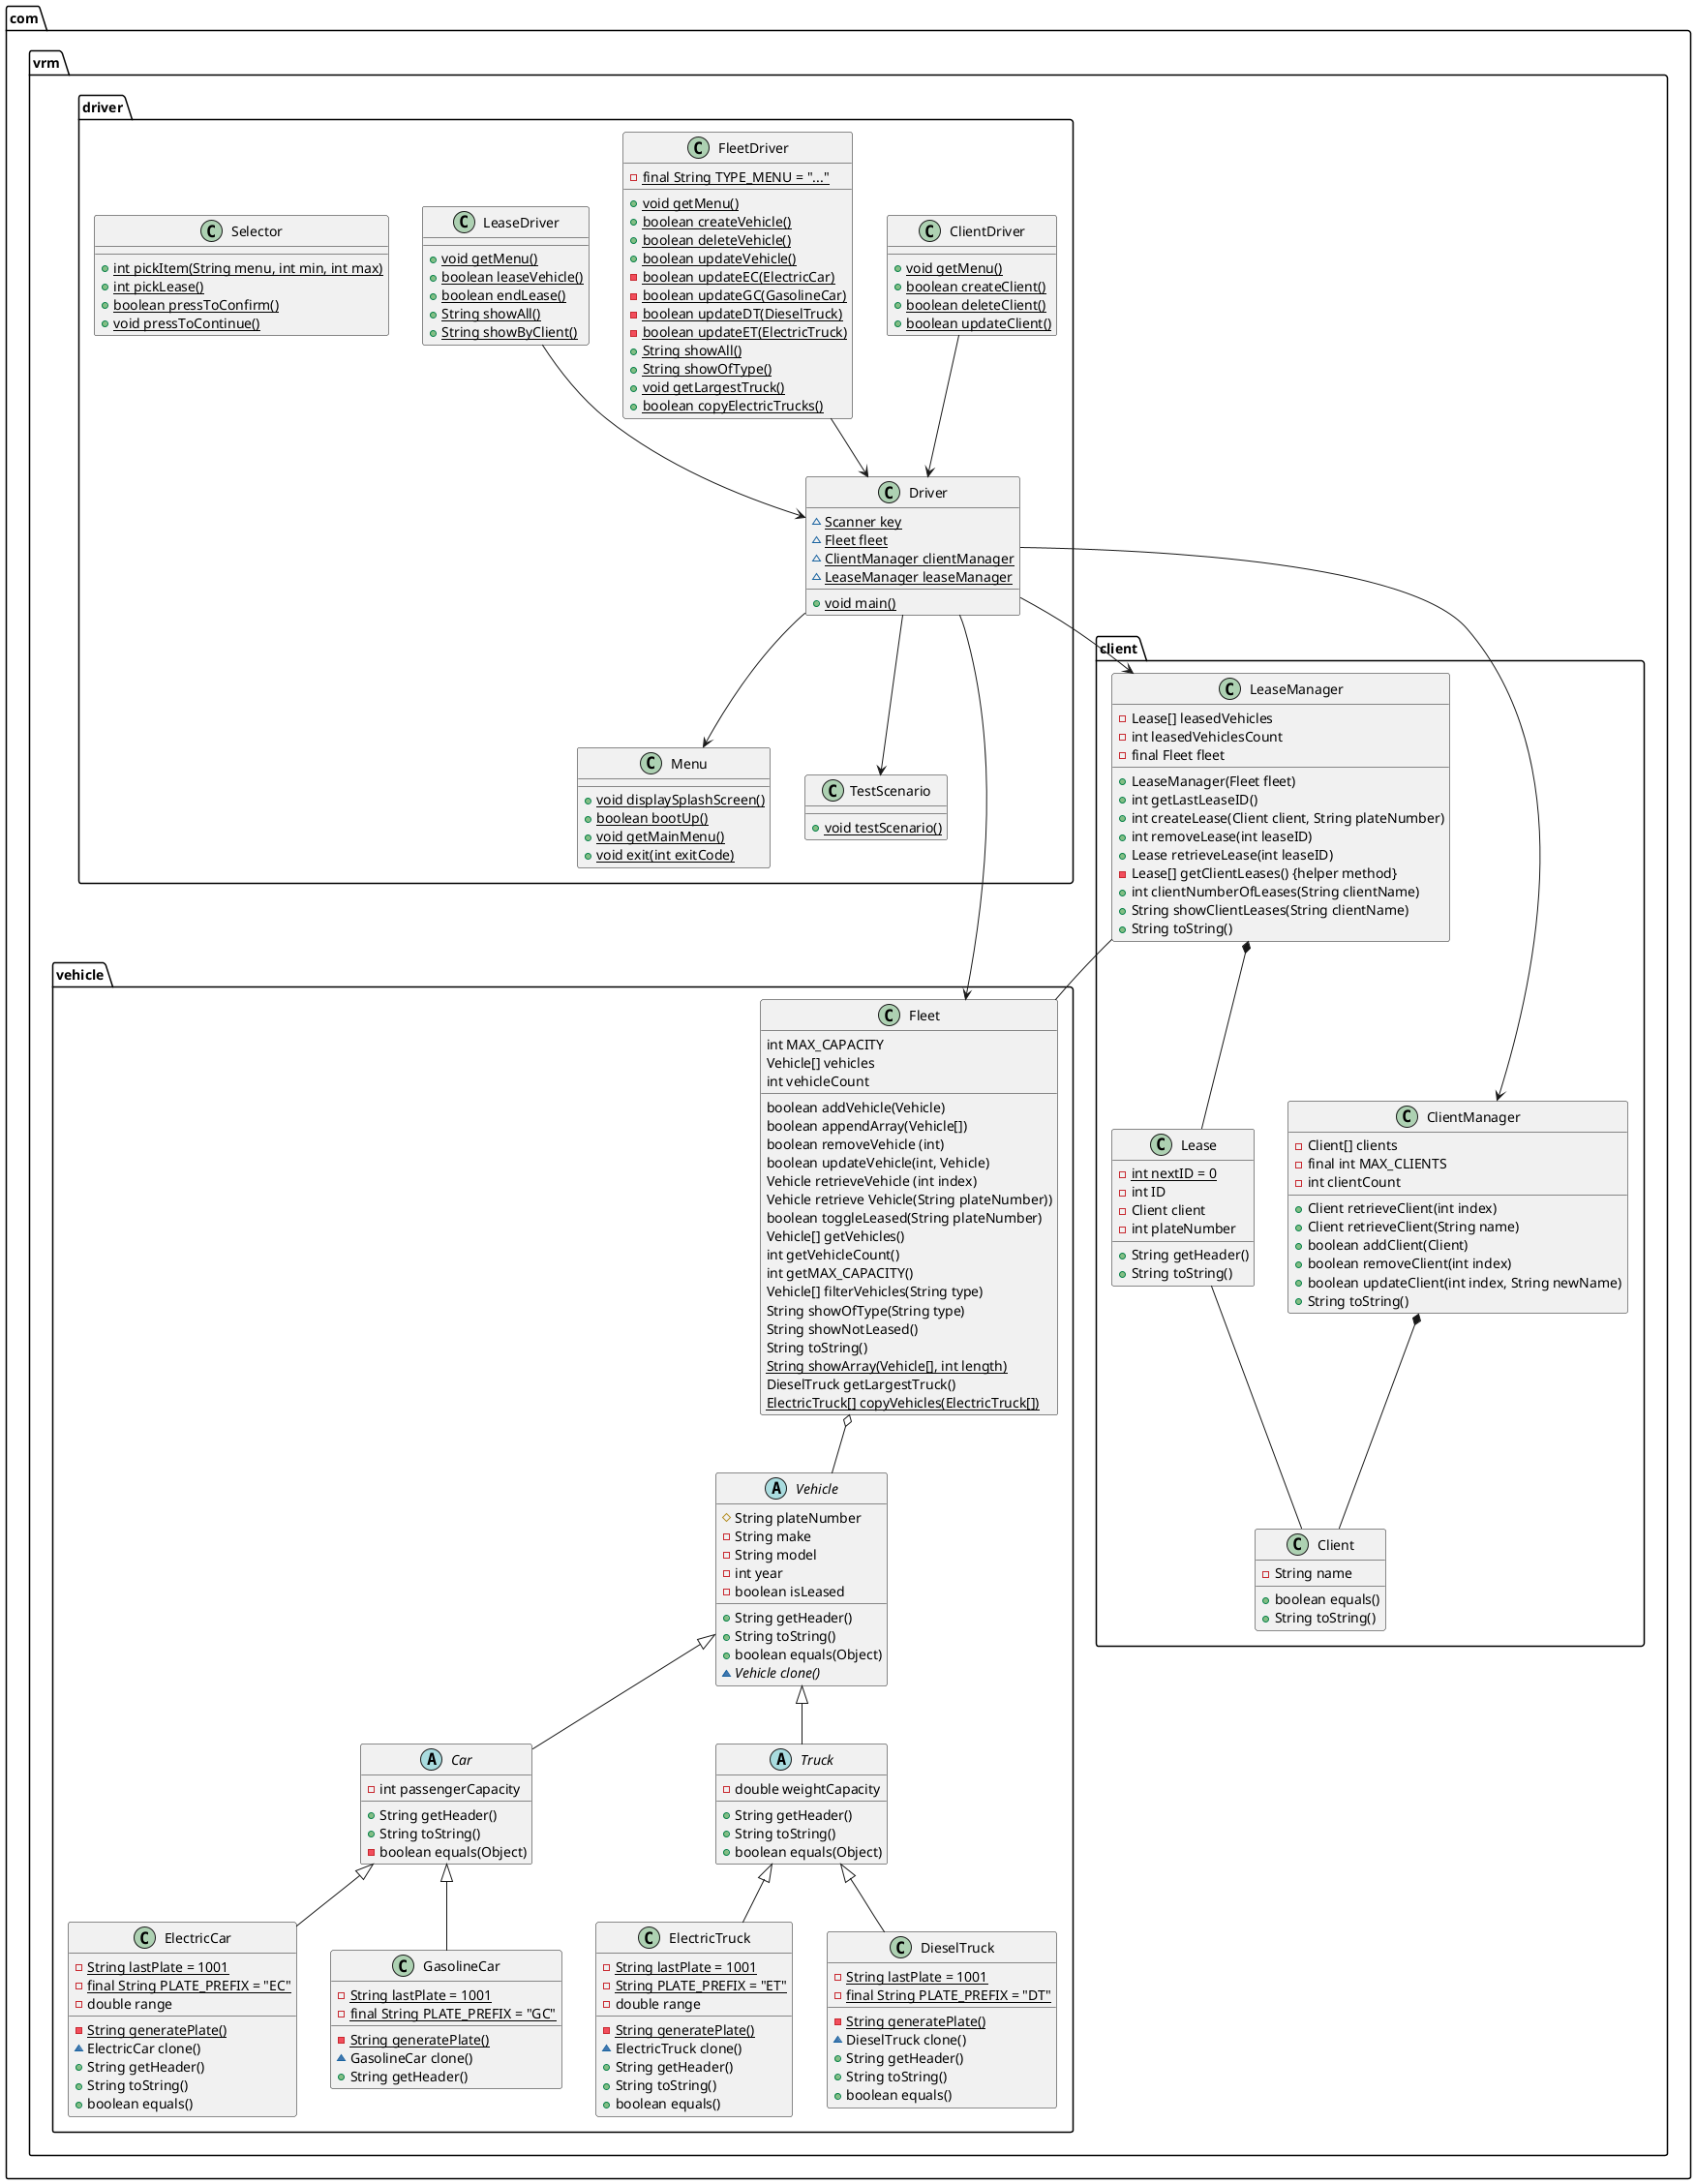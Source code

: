 @startuml
'TODO Finish UML'

'https://plantuml.com/class-diagram
'skinparam classAttributeIconSize 0
package com.vrm.vehicle {
    abstract class Vehicle {
        # String plateNumber
        - String make
        - String model
        - int year
        - boolean isLeased
        + String getHeader()
        + String toString()
        + boolean equals(Object)
        ~ {abstract} Vehicle clone()
    }
    abstract class Car {
        - int passengerCapacity
        + String getHeader()
        + String toString()
        - boolean equals(Object)
    }
    abstract class Truck {
        - double weightCapacity
        + String getHeader()
        + String toString()
        + boolean equals(Object)
    }
    class ElectricCar {
        - {static} String lastPlate = 1001
        - {static} final String PLATE_PREFIX = "EC"
        - double range
        - {static} String generatePlate()
        ~ ElectricCar clone()
        + String getHeader()
        + String toString()
        + boolean equals()
    }
    class GasolineCar {
        - {static} String lastPlate = 1001
        - {static} final String PLATE_PREFIX = "GC"
        - {static} String generatePlate()
        ~ GasolineCar clone()
        + String getHeader()
    }
    class ElectricTruck {
        - {static} String lastPlate = 1001
        - {static} String PLATE_PREFIX = "ET"
        - double range
        - {static} String generatePlate()
        ~ ElectricTruck clone()
        + String getHeader()
        + String toString()
        + boolean equals()
    }
    class DieselTruck {
        - {static} String lastPlate = 1001
        - {static} final String PLATE_PREFIX = "DT"
        - {static} String generatePlate()
        ~ DieselTruck clone()
        + String getHeader()
        + String toString()
        + boolean equals()
    }

    class Fleet {
    int MAX_CAPACITY
    Vehicle[] vehicles
    int vehicleCount

    boolean addVehicle(Vehicle)
    boolean appendArray(Vehicle[])
    boolean removeVehicle (int)
    boolean updateVehicle(int, Vehicle)
    Vehicle retrieveVehicle (int index)
    Vehicle retrieve Vehicle(String plateNumber))
    boolean toggleLeased(String plateNumber)
    Vehicle[] getVehicles()
    int getVehicleCount()
    int getMAX_CAPACITY()
    Vehicle[] filterVehicles(String type)
    String showOfType(String type)
    String showNotLeased()
    String toString()
    {static} String showArray(Vehicle[], int length)
    DieselTruck getLargestTruck()
    {static} ElectricTruck[] copyVehicles(ElectricTruck[])
    }

    Fleet o-- Vehicle
    Vehicle <|-- Truck
    Vehicle <|-- Car
    Car <|-- ElectricCar
    Car <|-- GasolineCar
    Truck <|-- DieselTruck
    Truck <|-- ElectricTruck
}

package com.vrm.client {

    class ClientManager {
        - Client[] clients
        - final int MAX_CLIENTS
        - int clientCount
        + Client retrieveClient(int index)
        + Client retrieveClient(String name)
        + boolean addClient(Client)
        + boolean removeClient(int index)
        + boolean updateClient(int index, String newName)
        + String toString()
    }
    class Client {
        - String name
        + boolean equals()
        + String toString()
    }

    class Lease {
        - {static} int nextID = 0
        - int ID
        - Client client
        - int plateNumber
        + String getHeader()
        + String toString()
    }
    class LeaseManager {
    - Lease[] leasedVehicles
    - int leasedVehiclesCount
    - final Fleet fleet
    + LeaseManager(Fleet fleet)
    + int getLastLeaseID()
    + int createLease(Client client, String plateNumber)
    + int removeLease(int leaseID)
    + Lease retrieveLease(int leaseID)
    - Lease[] getClientLeases() {helper method}
    + int clientNumberOfLeases(String clientName)
    + String showClientLeases(String clientName)
    + String toString()
    }

    ClientManager *-- Client
    LeaseManager *-- Lease
    Lease -- Client
    LeaseManager -- Fleet

}

package com.vrm.driver {
    class Driver {
        ~ {static} Scanner key
        ~ {static} Fleet fleet
        ~ {static} ClientManager clientManager
        ~ {static} LeaseManager leaseManager
        + {static} void main()
    }
    class ClientDriver {
        + {static} void getMenu()
        + {static} boolean createClient()
        + {static} boolean deleteClient()
        + {static} boolean updateClient()
    }
    class FleetDriver {
        - {static} final String TYPE_MENU = "..."
        + {static} void getMenu()
        + {static} boolean createVehicle()
        + {static} boolean deleteVehicle()
        + {static} boolean updateVehicle()
        - {static} boolean updateEC(ElectricCar)
        - {static} boolean updateGC(GasolineCar)
        - {static} boolean updateDT(DieselTruck)
        - {static} boolean updateET(ElectricTruck)
        + {static} String showAll()
        + {static} String showOfType()
        + {static} void getLargestTruck()
        + {static} boolean copyElectricTrucks()

    }
    class LeaseDriver {
        + {static} void getMenu()
        + {static} boolean leaseVehicle()
        + {static} boolean endLease()
        + {static} String showAll()
        + {static} String showByClient()
    }
    class Menu {
        + {static} void displaySplashScreen()
        + {static} boolean bootUp()
        + {static} void getMainMenu()
        + {static} void exit(int exitCode)
    }
    class Selector {
    + {static} int pickItem(String menu, int min, int max)
    + {static} int pickLease()
    + {static} boolean pressToConfirm()
    + {static} void pressToContinue()
    }
    class TestScenario {
    + {static} void testScenario()
    }

    Driver --> ClientManager
    Driver --> Fleet
    Driver --> LeaseManager

    ClientDriver --> Driver
    FleetDriver --> Driver
    LeaseDriver --> Driver

    Driver --> Menu
    Driver --> TestScenario
}


@enduml